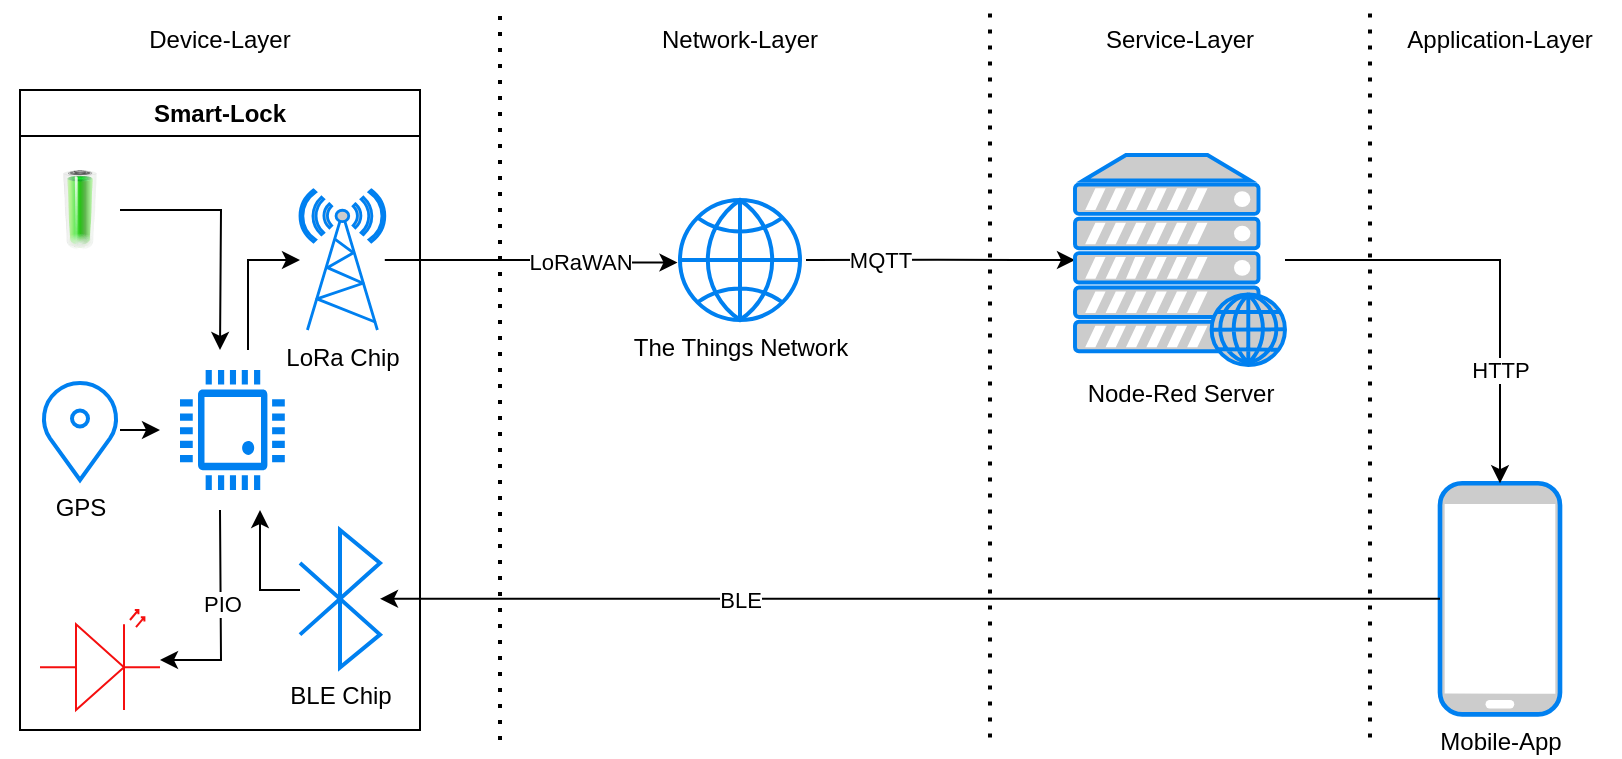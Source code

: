 <mxfile version="20.8.16" type="device"><diagram name="block-diagram" id="7dfZV5wxwbhCRLtu6chd"><mxGraphModel dx="1099" dy="643" grid="1" gridSize="10" guides="1" tooltips="1" connect="1" arrows="1" fold="1" page="1" pageScale="1" pageWidth="850" pageHeight="1100" math="0" shadow="0"><root><mxCell id="0"/><mxCell id="1" parent="0"/><mxCell id="JuROtEgTmlMRMkNdBYi3-12" value="Smart-Lock" style="swimlane;whiteSpace=wrap;html=1;" vertex="1" parent="1"><mxGeometry x="40" y="60" width="200" height="320" as="geometry"><mxRectangle x="40" y="40" width="110" height="30" as="alternateBounds"/></mxGeometry></mxCell><mxCell id="JuROtEgTmlMRMkNdBYi3-23" style="edgeStyle=orthogonalEdgeStyle;rounded=0;orthogonalLoop=1;jettySize=auto;html=1;" edge="1" parent="JuROtEgTmlMRMkNdBYi3-12" target="JuROtEgTmlMRMkNdBYi3-18"><mxGeometry relative="1" as="geometry"><mxPoint x="114" y="130" as="sourcePoint"/><mxPoint x="110" y="90" as="targetPoint"/><Array as="points"><mxPoint x="114" y="120"/><mxPoint x="114" y="90"/></Array></mxGeometry></mxCell><mxCell id="JuROtEgTmlMRMkNdBYi3-24" style="edgeStyle=orthogonalEdgeStyle;rounded=0;orthogonalLoop=1;jettySize=auto;html=1;entryX=0;entryY=0.436;entryDx=0;entryDy=0;entryPerimeter=0;startArrow=classic;startFill=1;endArrow=none;endFill=0;" edge="1" parent="JuROtEgTmlMRMkNdBYi3-12" target="JuROtEgTmlMRMkNdBYi3-16"><mxGeometry relative="1" as="geometry"><mxPoint x="120" y="210" as="sourcePoint"/><Array as="points"><mxPoint x="120" y="210"/><mxPoint x="120" y="250"/></Array></mxGeometry></mxCell><mxCell id="JuROtEgTmlMRMkNdBYi3-15" value="" style="pointerEvents=1;shadow=0;dashed=0;html=1;strokeColor=none;fillColor=#0080F0;labelPosition=center;verticalLabelPosition=bottom;verticalAlign=top;align=center;outlineConnect=0;shape=mxgraph.veeam.cpu;" vertex="1" parent="JuROtEgTmlMRMkNdBYi3-12"><mxGeometry x="80" y="140" width="52.4" height="60" as="geometry"/></mxCell><mxCell id="JuROtEgTmlMRMkNdBYi3-16" value="BLE Chip" style="html=1;verticalLabelPosition=bottom;align=center;labelBackgroundColor=#ffffff;verticalAlign=top;strokeWidth=2;strokeColor=#0080F0;shadow=0;dashed=0;shape=mxgraph.ios7.icons.bluetooth;pointerEvents=1" vertex="1" parent="JuROtEgTmlMRMkNdBYi3-12"><mxGeometry x="140" y="220" width="40" height="68.8" as="geometry"/></mxCell><mxCell id="JuROtEgTmlMRMkNdBYi3-18" value="&lt;font color=&quot;#000000&quot;&gt;LoRa Chip&lt;/font&gt;" style="fontColor=#0066CC;verticalAlign=top;verticalLabelPosition=bottom;labelPosition=center;align=center;html=1;outlineConnect=0;fillColor=#CCCCCC;strokeColor=#0080F0;gradientColor=none;gradientDirection=north;strokeWidth=2;shape=mxgraph.networks.radio_tower;" vertex="1" parent="JuROtEgTmlMRMkNdBYi3-12"><mxGeometry x="140" y="50" width="42.4" height="70" as="geometry"/></mxCell><mxCell id="JuROtEgTmlMRMkNdBYi3-25" style="edgeStyle=orthogonalEdgeStyle;rounded=0;orthogonalLoop=1;jettySize=auto;html=1;" edge="1" parent="JuROtEgTmlMRMkNdBYi3-12" source="JuROtEgTmlMRMkNdBYi3-21"><mxGeometry relative="1" as="geometry"><mxPoint x="70" y="170" as="targetPoint"/></mxGeometry></mxCell><mxCell id="JuROtEgTmlMRMkNdBYi3-21" value="GPS" style="html=1;verticalLabelPosition=bottom;align=center;labelBackgroundColor=#ffffff;verticalAlign=top;strokeWidth=2;strokeColor=#0080F0;shadow=0;dashed=0;shape=mxgraph.ios7.icons.location;" vertex="1" parent="JuROtEgTmlMRMkNdBYi3-12"><mxGeometry x="10" y="145" width="40" height="50" as="geometry"/></mxCell><mxCell id="JuROtEgTmlMRMkNdBYi3-40" value="" style="verticalLabelPosition=bottom;shadow=0;dashed=0;align=center;html=1;verticalAlign=top;shape=mxgraph.electrical.opto_electronics.led_2;pointerEvents=1;fontColor=#000000;strokeColor=#f50f0f;" vertex="1" parent="JuROtEgTmlMRMkNdBYi3-12"><mxGeometry x="10" y="260" width="60" height="50" as="geometry"/></mxCell><mxCell id="JuROtEgTmlMRMkNdBYi3-46" value="" style="image;html=1;image=img/lib/clip_art/general/Battery_100_128x128.png;strokeColor=#f50f0f;fontColor=#000000;" vertex="1" parent="JuROtEgTmlMRMkNdBYi3-12"><mxGeometry x="10" y="40" width="40" height="40" as="geometry"/></mxCell><mxCell id="JuROtEgTmlMRMkNdBYi3-28" style="edgeStyle=orthogonalEdgeStyle;rounded=0;orthogonalLoop=1;jettySize=auto;html=1;entryX=0;entryY=0.5;entryDx=0;entryDy=0;entryPerimeter=0;fontColor=#000000;startArrow=none;startFill=0;exitX=1.05;exitY=0.499;exitDx=0;exitDy=0;exitPerimeter=0;" edge="1" parent="1" source="JuROtEgTmlMRMkNdBYi3-33" target="JuROtEgTmlMRMkNdBYi3-27"><mxGeometry relative="1" as="geometry"><mxPoint x="495.0" y="125.0" as="sourcePoint"/></mxGeometry></mxCell><mxCell id="JuROtEgTmlMRMkNdBYi3-29" value="MQTT" style="edgeLabel;html=1;align=center;verticalAlign=middle;resizable=0;points=[];fontColor=#000000;" vertex="1" connectable="0" parent="JuROtEgTmlMRMkNdBYi3-28"><mxGeometry x="0.218" y="-3" relative="1" as="geometry"><mxPoint x="-45" y="-3" as="offset"/></mxGeometry></mxCell><mxCell id="JuROtEgTmlMRMkNdBYi3-14" value="&lt;font color=&quot;#000000&quot;&gt;Mobile-App&lt;/font&gt;" style="fontColor=#0066CC;verticalAlign=top;verticalLabelPosition=bottom;labelPosition=center;align=center;html=1;outlineConnect=0;fillColor=#CCCCCC;strokeColor=#0080F0;gradientColor=none;gradientDirection=north;strokeWidth=2;shape=mxgraph.networks.mobile;" vertex="1" parent="1"><mxGeometry x="750" y="256.6" width="60" height="115.6" as="geometry"/></mxCell><mxCell id="JuROtEgTmlMRMkNdBYi3-26" value="LoRaWAN" style="edgeStyle=orthogonalEdgeStyle;rounded=0;orthogonalLoop=1;jettySize=auto;html=1;fontColor=#000000;startArrow=none;startFill=0;entryX=-0.021;entryY=0.521;entryDx=0;entryDy=0;entryPerimeter=0;" edge="1" parent="1" source="JuROtEgTmlMRMkNdBYi3-18" target="JuROtEgTmlMRMkNdBYi3-33"><mxGeometry x="0.34" relative="1" as="geometry"><mxPoint x="425.0" y="125.0" as="targetPoint"/><mxPoint as="offset"/></mxGeometry></mxCell><mxCell id="JuROtEgTmlMRMkNdBYi3-30" style="edgeStyle=orthogonalEdgeStyle;rounded=0;orthogonalLoop=1;jettySize=auto;html=1;fontColor=#000000;startArrow=none;startFill=0;" edge="1" parent="1" source="JuROtEgTmlMRMkNdBYi3-27" target="JuROtEgTmlMRMkNdBYi3-14"><mxGeometry relative="1" as="geometry"/></mxCell><mxCell id="JuROtEgTmlMRMkNdBYi3-35" value="HTTP" style="edgeLabel;html=1;align=center;verticalAlign=middle;resizable=0;points=[];fontColor=#000000;" vertex="1" connectable="0" parent="JuROtEgTmlMRMkNdBYi3-30"><mxGeometry x="-0.191" y="1" relative="1" as="geometry"><mxPoint x="19" y="56" as="offset"/></mxGeometry></mxCell><mxCell id="JuROtEgTmlMRMkNdBYi3-27" value="&lt;font color=&quot;#000000&quot;&gt;Node-Red Server&lt;/font&gt;" style="fontColor=#0066CC;verticalAlign=top;verticalLabelPosition=bottom;labelPosition=center;align=center;html=1;outlineConnect=0;fillColor=#CCCCCC;strokeColor=#0080F0;gradientColor=none;gradientDirection=north;strokeWidth=2;shape=mxgraph.networks.web_server;" vertex="1" parent="1"><mxGeometry x="567.5" y="92.5" width="105" height="105" as="geometry"/></mxCell><mxCell id="JuROtEgTmlMRMkNdBYi3-33" value="The Things Network" style="html=1;verticalLabelPosition=bottom;align=center;labelBackgroundColor=#ffffff;verticalAlign=top;strokeWidth=2;strokeColor=#0080F0;shadow=0;dashed=0;shape=mxgraph.ios7.icons.globe;fontColor=#000000;" vertex="1" parent="1"><mxGeometry x="370" y="115" width="60" height="60" as="geometry"/></mxCell><mxCell id="JuROtEgTmlMRMkNdBYi3-34" value="" style="edgeStyle=orthogonalEdgeStyle;rounded=0;orthogonalLoop=1;jettySize=auto;html=1;fontColor=#000000;startArrow=classic;startFill=1;endArrow=none;endFill=0;" edge="1" parent="1" source="JuROtEgTmlMRMkNdBYi3-16" target="JuROtEgTmlMRMkNdBYi3-14"><mxGeometry relative="1" as="geometry"/></mxCell><mxCell id="JuROtEgTmlMRMkNdBYi3-42" value="BLE" style="edgeLabel;html=1;align=center;verticalAlign=middle;resizable=0;points=[];fontColor=#000000;" vertex="1" connectable="0" parent="JuROtEgTmlMRMkNdBYi3-34"><mxGeometry x="0.244" relative="1" as="geometry"><mxPoint x="-150" as="offset"/></mxGeometry></mxCell><mxCell id="JuROtEgTmlMRMkNdBYi3-36" value="" style="endArrow=none;dashed=1;html=1;dashPattern=1 3;strokeWidth=2;rounded=0;fontColor=#000000;" edge="1" parent="1"><mxGeometry width="50" height="50" relative="1" as="geometry"><mxPoint x="280" y="385" as="sourcePoint"/><mxPoint x="280" y="20" as="targetPoint"/><Array as="points"><mxPoint x="280" y="205"/></Array></mxGeometry></mxCell><mxCell id="JuROtEgTmlMRMkNdBYi3-37" value="" style="endArrow=none;dashed=1;html=1;dashPattern=1 3;strokeWidth=2;rounded=0;fontColor=#000000;" edge="1" parent="1"><mxGeometry width="50" height="50" relative="1" as="geometry"><mxPoint x="525" y="383.75" as="sourcePoint"/><mxPoint x="525" y="16.25" as="targetPoint"/></mxGeometry></mxCell><mxCell id="JuROtEgTmlMRMkNdBYi3-38" value="" style="endArrow=none;dashed=1;html=1;dashPattern=1 3;strokeWidth=2;rounded=0;fontColor=#000000;" edge="1" parent="1"><mxGeometry width="50" height="50" relative="1" as="geometry"><mxPoint x="715.0" y="383.75" as="sourcePoint"/><mxPoint x="715.0" y="16.25" as="targetPoint"/></mxGeometry></mxCell><mxCell id="JuROtEgTmlMRMkNdBYi3-41" style="edgeStyle=orthogonalEdgeStyle;rounded=0;orthogonalLoop=1;jettySize=auto;html=1;fontColor=#000000;startArrow=classic;startFill=1;endArrow=none;endFill=0;" edge="1" parent="1" source="JuROtEgTmlMRMkNdBYi3-40"><mxGeometry relative="1" as="geometry"><mxPoint x="140" y="270" as="targetPoint"/></mxGeometry></mxCell><mxCell id="JuROtEgTmlMRMkNdBYi3-43" value="PIO" style="edgeLabel;html=1;align=center;verticalAlign=middle;resizable=0;points=[];fontColor=#000000;" vertex="1" connectable="0" parent="JuROtEgTmlMRMkNdBYi3-41"><mxGeometry x="0.123" relative="1" as="geometry"><mxPoint as="offset"/></mxGeometry></mxCell><mxCell id="JuROtEgTmlMRMkNdBYi3-45" style="edgeStyle=orthogonalEdgeStyle;rounded=0;orthogonalLoop=1;jettySize=auto;html=1;fontColor=#000000;startArrow=none;startFill=0;endArrow=classic;endFill=1;" edge="1" parent="1" source="JuROtEgTmlMRMkNdBYi3-46"><mxGeometry relative="1" as="geometry"><mxPoint x="140" y="190" as="targetPoint"/><mxPoint x="87.0" y="116.31" as="sourcePoint"/></mxGeometry></mxCell><mxCell id="JuROtEgTmlMRMkNdBYi3-47" value="Network-Layer" style="text;html=1;strokeColor=none;fillColor=none;align=center;verticalAlign=middle;whiteSpace=wrap;rounded=0;fontColor=#000000;" vertex="1" parent="1"><mxGeometry x="290" y="20" width="220" height="30" as="geometry"/></mxCell><mxCell id="JuROtEgTmlMRMkNdBYi3-48" value="Service-Layer" style="text;html=1;strokeColor=none;fillColor=none;align=center;verticalAlign=middle;whiteSpace=wrap;rounded=0;fontColor=#000000;" vertex="1" parent="1"><mxGeometry x="530" y="20" width="180" height="30" as="geometry"/></mxCell><mxCell id="JuROtEgTmlMRMkNdBYi3-49" value="Application-Layer" style="text;html=1;strokeColor=none;fillColor=none;align=center;verticalAlign=middle;whiteSpace=wrap;rounded=0;fontColor=#000000;" vertex="1" parent="1"><mxGeometry x="720" y="20" width="120" height="30" as="geometry"/></mxCell><mxCell id="JuROtEgTmlMRMkNdBYi3-50" value="Device-Layer" style="text;html=1;strokeColor=none;fillColor=none;align=center;verticalAlign=middle;whiteSpace=wrap;rounded=0;fontColor=#000000;" vertex="1" parent="1"><mxGeometry x="30" y="20" width="220" height="30" as="geometry"/></mxCell></root></mxGraphModel></diagram></mxfile>